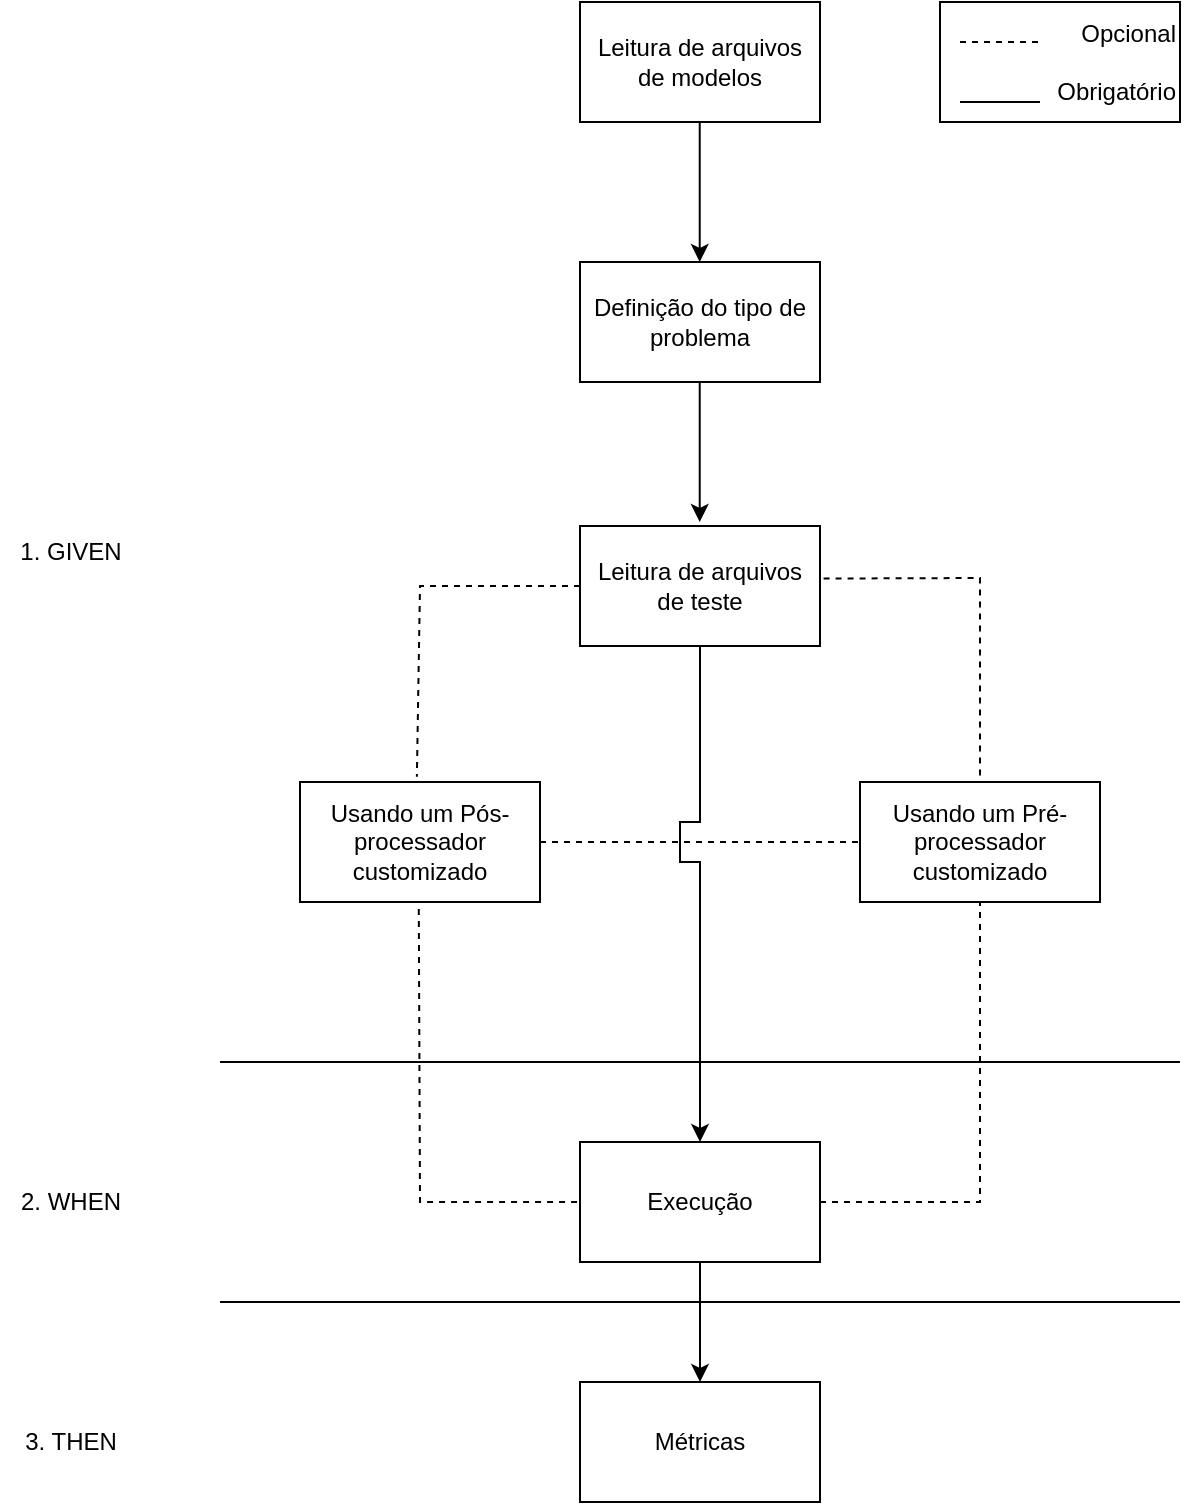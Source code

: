 <mxfile version="24.8.3">
  <diagram name="Page-1" id="FZQs6e-minR0yDpwQEX5">
    <mxGraphModel dx="2314" dy="1146" grid="1" gridSize="10" guides="1" tooltips="1" connect="1" arrows="1" fold="1" page="1" pageScale="1" pageWidth="850" pageHeight="1100" math="0" shadow="0">
      <root>
        <mxCell id="0" />
        <mxCell id="1" parent="0" />
        <mxCell id="ibQXdCCxX7LG6LWgQFUe-1" value="Leitura de arquivos de modelos" style="rounded=0;whiteSpace=wrap;html=1;" parent="1" vertex="1">
          <mxGeometry x="620" y="70" width="120" height="60" as="geometry" />
        </mxCell>
        <mxCell id="ibQXdCCxX7LG6LWgQFUe-2" value="Leitura de arquivos de teste" style="rounded=0;whiteSpace=wrap;html=1;" parent="1" vertex="1">
          <mxGeometry x="620" y="332" width="120" height="60" as="geometry" />
        </mxCell>
        <mxCell id="ibQXdCCxX7LG6LWgQFUe-4" value="Usando um Pós-processador customizado" style="rounded=0;whiteSpace=wrap;html=1;" parent="1" vertex="1">
          <mxGeometry x="480" y="460" width="120" height="60" as="geometry" />
        </mxCell>
        <mxCell id="ibQXdCCxX7LG6LWgQFUe-5" value="Execução" style="rounded=0;whiteSpace=wrap;html=1;" parent="1" vertex="1">
          <mxGeometry x="620" y="640" width="120" height="60" as="geometry" />
        </mxCell>
        <mxCell id="ibQXdCCxX7LG6LWgQFUe-6" value="Métricas" style="rounded=0;whiteSpace=wrap;html=1;" parent="1" vertex="1">
          <mxGeometry x="620" y="760" width="120" height="60" as="geometry" />
        </mxCell>
        <mxCell id="9xIlfScWIDmrP47psnc4-1" value="Usando um Pré-processador customizado" style="rounded=0;whiteSpace=wrap;html=1;" vertex="1" parent="1">
          <mxGeometry x="760" y="460" width="120" height="60" as="geometry" />
        </mxCell>
        <mxCell id="9xIlfScWIDmrP47psnc4-4" value="" style="endArrow=none;html=1;rounded=0;" edge="1" parent="1">
          <mxGeometry width="50" height="50" relative="1" as="geometry">
            <mxPoint x="920" y="720" as="sourcePoint" />
            <mxPoint x="440" y="720" as="targetPoint" />
          </mxGeometry>
        </mxCell>
        <mxCell id="9xIlfScWIDmrP47psnc4-5" value="" style="endArrow=none;html=1;rounded=0;" edge="1" parent="1">
          <mxGeometry width="50" height="50" relative="1" as="geometry">
            <mxPoint x="920" y="600" as="sourcePoint" />
            <mxPoint x="440" y="600" as="targetPoint" />
          </mxGeometry>
        </mxCell>
        <mxCell id="9xIlfScWIDmrP47psnc4-6" value="1. GIVEN" style="text;html=1;align=center;verticalAlign=middle;resizable=0;points=[];autosize=1;strokeColor=none;fillColor=none;" vertex="1" parent="1">
          <mxGeometry x="330" y="330" width="70" height="30" as="geometry" />
        </mxCell>
        <mxCell id="9xIlfScWIDmrP47psnc4-7" value="2. WHEN" style="text;html=1;align=center;verticalAlign=middle;resizable=0;points=[];autosize=1;strokeColor=none;fillColor=none;" vertex="1" parent="1">
          <mxGeometry x="330" y="655" width="70" height="30" as="geometry" />
        </mxCell>
        <mxCell id="9xIlfScWIDmrP47psnc4-8" value="3. THEN" style="text;html=1;align=center;verticalAlign=middle;resizable=0;points=[];autosize=1;strokeColor=none;fillColor=none;" vertex="1" parent="1">
          <mxGeometry x="330" y="775" width="70" height="30" as="geometry" />
        </mxCell>
        <mxCell id="9xIlfScWIDmrP47psnc4-15" value="" style="endArrow=none;dashed=1;html=1;rounded=0;exitX=1.015;exitY=0.438;exitDx=0;exitDy=0;exitPerimeter=0;entryX=0.5;entryY=0;entryDx=0;entryDy=0;" edge="1" parent="1" source="ibQXdCCxX7LG6LWgQFUe-2" target="9xIlfScWIDmrP47psnc4-1">
          <mxGeometry width="50" height="50" relative="1" as="geometry">
            <mxPoint x="1070" y="282" as="sourcePoint" />
            <mxPoint x="1120" y="232" as="targetPoint" />
            <Array as="points">
              <mxPoint x="820" y="358" />
            </Array>
          </mxGeometry>
        </mxCell>
        <mxCell id="9xIlfScWIDmrP47psnc4-16" value="" style="endArrow=none;dashed=1;html=1;rounded=0;exitX=0;exitY=0.5;exitDx=0;exitDy=0;entryX=0.487;entryY=-0.044;entryDx=0;entryDy=0;entryPerimeter=0;" edge="1" parent="1" source="ibQXdCCxX7LG6LWgQFUe-2" target="ibQXdCCxX7LG6LWgQFUe-4">
          <mxGeometry width="50" height="50" relative="1" as="geometry">
            <mxPoint x="835" y="322" as="sourcePoint" />
            <mxPoint x="680" y="468" as="targetPoint" />
            <Array as="points">
              <mxPoint x="540" y="362" />
            </Array>
          </mxGeometry>
        </mxCell>
        <mxCell id="9xIlfScWIDmrP47psnc4-17" value="" style="endArrow=none;dashed=1;html=1;rounded=0;entryX=0.5;entryY=1;entryDx=0;entryDy=0;exitX=1;exitY=0.5;exitDx=0;exitDy=0;" edge="1" parent="1" source="ibQXdCCxX7LG6LWgQFUe-5" target="9xIlfScWIDmrP47psnc4-1">
          <mxGeometry width="50" height="50" relative="1" as="geometry">
            <mxPoint x="970" y="252" as="sourcePoint" />
            <mxPoint x="1020" y="202" as="targetPoint" />
            <Array as="points">
              <mxPoint x="820" y="670" />
            </Array>
          </mxGeometry>
        </mxCell>
        <mxCell id="9xIlfScWIDmrP47psnc4-18" value="" style="endArrow=none;dashed=1;html=1;rounded=0;exitX=0.495;exitY=1.059;exitDx=0;exitDy=0;entryX=0;entryY=0.5;entryDx=0;entryDy=0;exitPerimeter=0;" edge="1" parent="1" source="ibQXdCCxX7LG6LWgQFUe-4" target="ibQXdCCxX7LG6LWgQFUe-5">
          <mxGeometry width="50" height="50" relative="1" as="geometry">
            <mxPoint x="1070" y="252" as="sourcePoint" />
            <mxPoint x="1120" y="202" as="targetPoint" />
            <Array as="points">
              <mxPoint x="540" y="670" />
            </Array>
          </mxGeometry>
        </mxCell>
        <mxCell id="9xIlfScWIDmrP47psnc4-19" value="" style="endArrow=classic;html=1;rounded=0;exitX=0.5;exitY=1;exitDx=0;exitDy=0;entryX=0.5;entryY=0;entryDx=0;entryDy=0;" edge="1" parent="1" source="ibQXdCCxX7LG6LWgQFUe-5" target="ibQXdCCxX7LG6LWgQFUe-6">
          <mxGeometry width="50" height="50" relative="1" as="geometry">
            <mxPoint x="1220" y="231.86" as="sourcePoint" />
            <mxPoint x="1260" y="231.86" as="targetPoint" />
          </mxGeometry>
        </mxCell>
        <mxCell id="9xIlfScWIDmrP47psnc4-20" value="Opcional&lt;div&gt;&lt;br&gt;&lt;div&gt;Obrigatório&lt;/div&gt;&lt;/div&gt;" style="rounded=0;whiteSpace=wrap;html=1;align=right;" vertex="1" parent="1">
          <mxGeometry x="800" y="70" width="120" height="60" as="geometry" />
        </mxCell>
        <mxCell id="9xIlfScWIDmrP47psnc4-22" value="" style="endArrow=none;dashed=1;html=1;rounded=0;" edge="1" parent="1">
          <mxGeometry width="50" height="50" relative="1" as="geometry">
            <mxPoint x="810" y="90" as="sourcePoint" />
            <mxPoint x="850" y="90" as="targetPoint" />
          </mxGeometry>
        </mxCell>
        <mxCell id="9xIlfScWIDmrP47psnc4-23" value="" style="endArrow=none;html=1;rounded=0;" edge="1" parent="1">
          <mxGeometry width="50" height="50" relative="1" as="geometry">
            <mxPoint x="810" y="120" as="sourcePoint" />
            <mxPoint x="850" y="120" as="targetPoint" />
          </mxGeometry>
        </mxCell>
        <mxCell id="9xIlfScWIDmrP47psnc4-25" value="" style="endArrow=none;dashed=1;html=1;rounded=0;exitX=1;exitY=0.5;exitDx=0;exitDy=0;entryX=0;entryY=0.5;entryDx=0;entryDy=0;" edge="1" parent="1" source="ibQXdCCxX7LG6LWgQFUe-4" target="9xIlfScWIDmrP47psnc4-1">
          <mxGeometry width="50" height="50" relative="1" as="geometry">
            <mxPoint x="860" y="530" as="sourcePoint" />
            <mxPoint x="910" y="480" as="targetPoint" />
          </mxGeometry>
        </mxCell>
        <mxCell id="9xIlfScWIDmrP47psnc4-26" value="" style="endArrow=classic;html=1;rounded=0;exitX=0.5;exitY=1;exitDx=0;exitDy=0;entryX=0.5;entryY=0;entryDx=0;entryDy=0;" edge="1" parent="1">
          <mxGeometry width="50" height="50" relative="1" as="geometry">
            <mxPoint x="680" y="392.0" as="sourcePoint" />
            <mxPoint x="680" y="640" as="targetPoint" />
            <Array as="points">
              <mxPoint x="680" y="480" />
              <mxPoint x="670" y="480" />
              <mxPoint x="670" y="500" />
              <mxPoint x="680" y="500" />
            </Array>
          </mxGeometry>
        </mxCell>
        <mxCell id="9xIlfScWIDmrP47psnc4-29" value="Definição do tipo de problema" style="rounded=0;whiteSpace=wrap;html=1;" vertex="1" parent="1">
          <mxGeometry x="620" y="200" width="120" height="60" as="geometry" />
        </mxCell>
        <mxCell id="9xIlfScWIDmrP47psnc4-30" value="" style="endArrow=classic;html=1;rounded=0;exitX=0.5;exitY=1;exitDx=0;exitDy=0;entryX=0.5;entryY=0;entryDx=0;entryDy=0;" edge="1" parent="1">
          <mxGeometry width="50" height="50" relative="1" as="geometry">
            <mxPoint x="679.86" y="260" as="sourcePoint" />
            <mxPoint x="679.86" y="330" as="targetPoint" />
          </mxGeometry>
        </mxCell>
        <mxCell id="9xIlfScWIDmrP47psnc4-31" value="" style="endArrow=classic;html=1;rounded=0;exitX=0.5;exitY=1;exitDx=0;exitDy=0;entryX=0.5;entryY=0;entryDx=0;entryDy=0;" edge="1" parent="1">
          <mxGeometry width="50" height="50" relative="1" as="geometry">
            <mxPoint x="679.86" y="130" as="sourcePoint" />
            <mxPoint x="679.86" y="200" as="targetPoint" />
          </mxGeometry>
        </mxCell>
      </root>
    </mxGraphModel>
  </diagram>
</mxfile>
